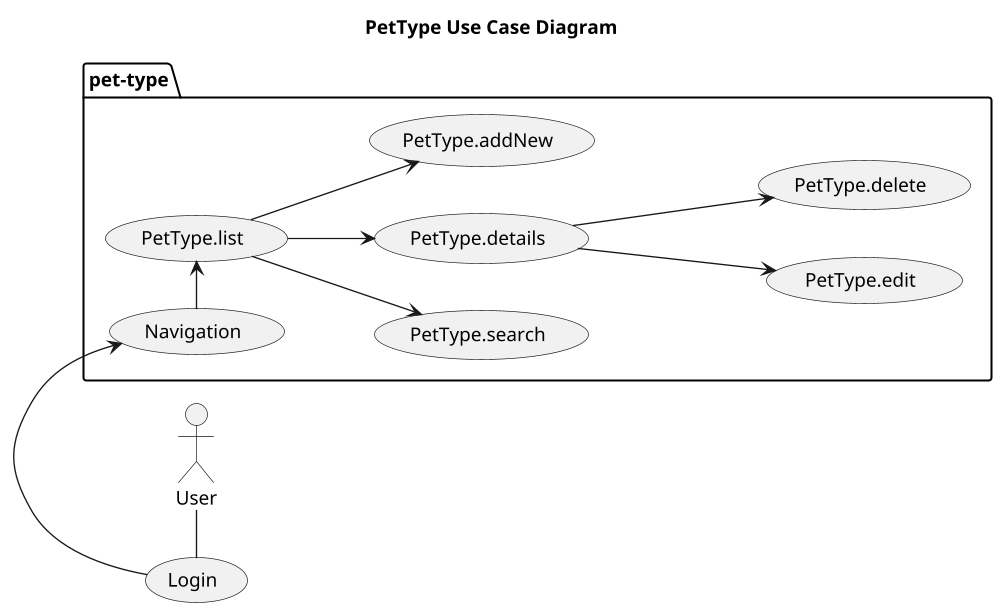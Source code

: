 @startuml

title PetType Use Case Diagram

'https://plantuml.com/use-case-diagram

left to right direction
'top to bottom direction

scale 1000 width

User - (Login)
package pet-type {
    (Login) -> (Navigation)
    (Navigation) -> (PetType.list)
    (PetType.list) --> (PetType.search)
    (PetType.list) --> (PetType.details)
    (PetType.list) --> (PetType.addNew)
    (PetType.details) ---> (PetType.edit)
    (PetType.details) ---> (PetType.delete)
}
@enduml